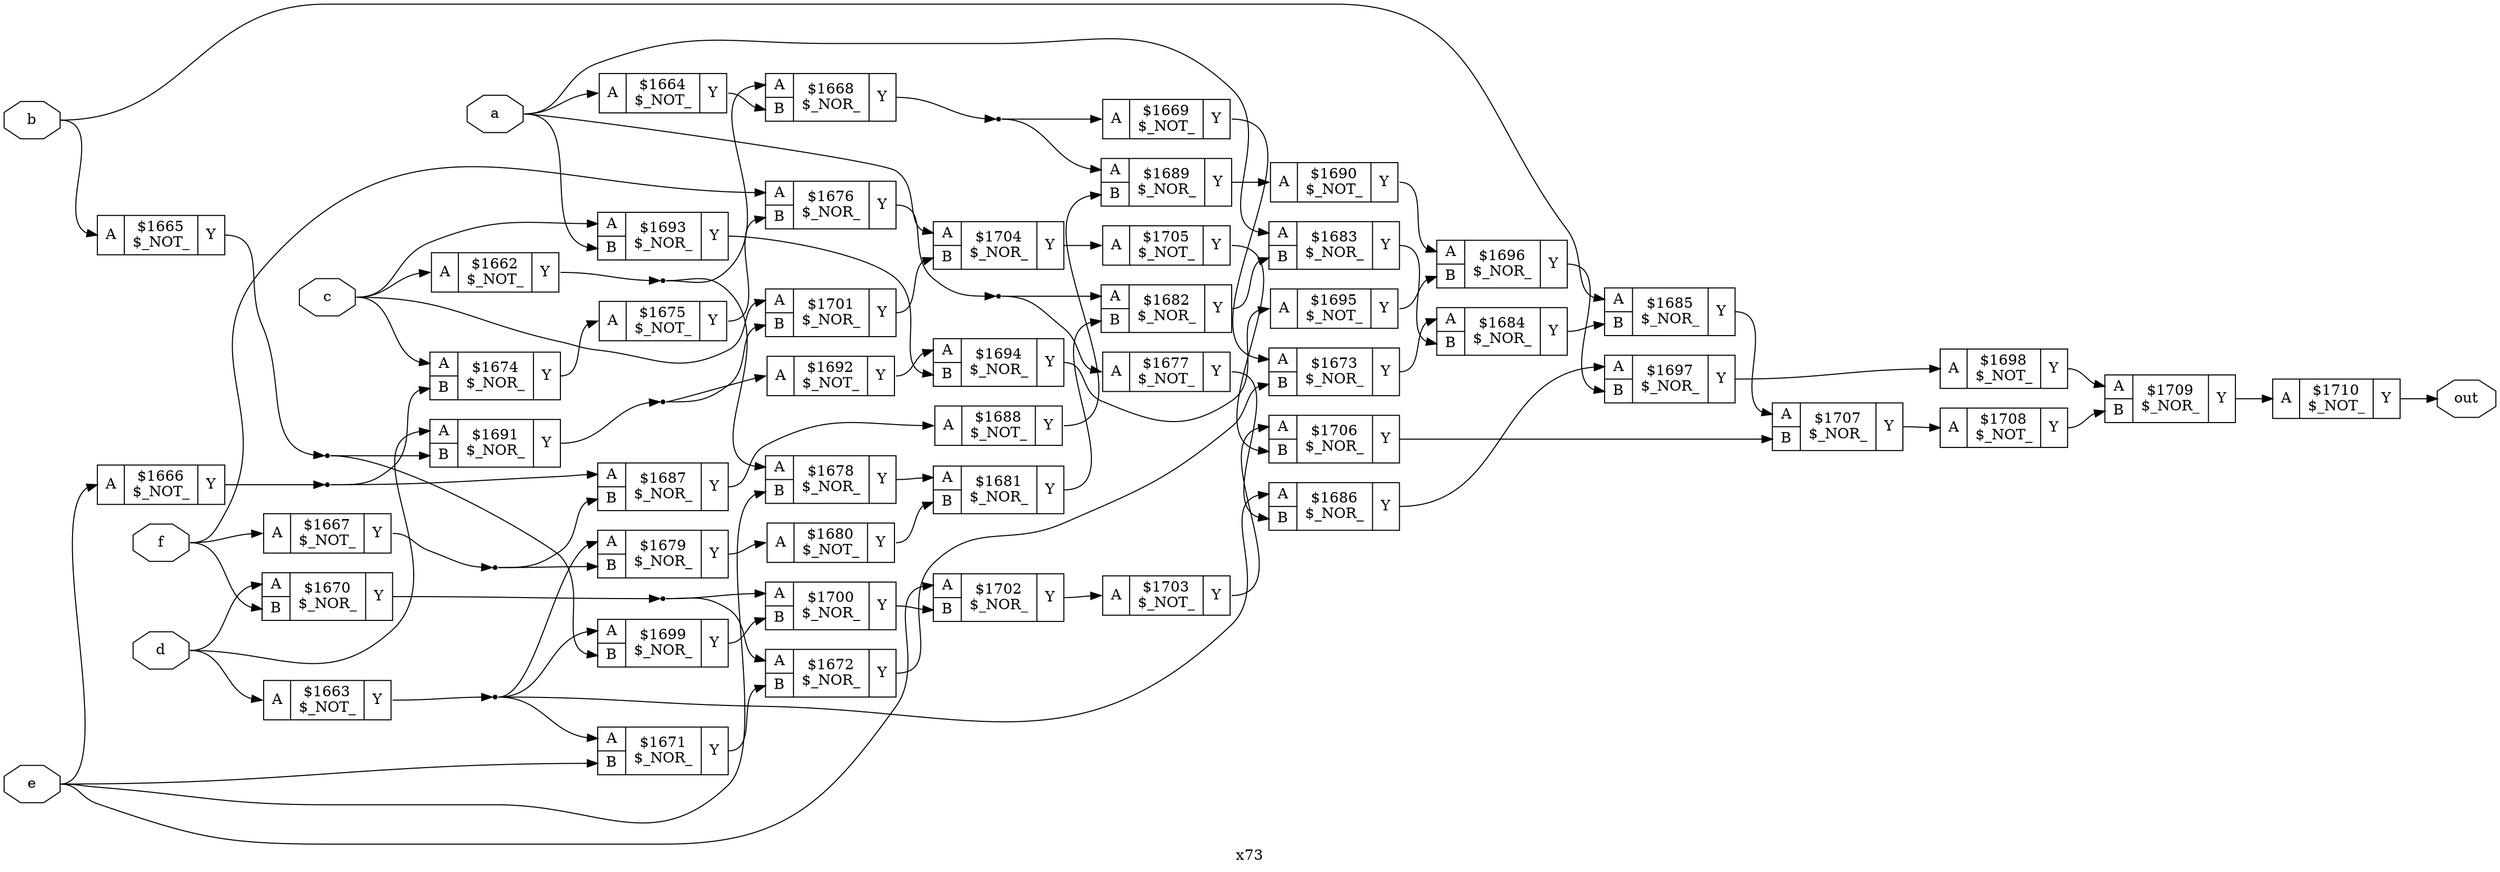 digraph "x73" {
label="x73";
rankdir="LR";
remincross=true;
n49 [ shape=octagon, label="a", color="black", fontcolor="black" ];
n50 [ shape=octagon, label="b", color="black", fontcolor="black" ];
n51 [ shape=octagon, label="c", color="black", fontcolor="black" ];
n52 [ shape=octagon, label="d", color="black", fontcolor="black" ];
n53 [ shape=octagon, label="e", color="black", fontcolor="black" ];
n54 [ shape=octagon, label="f", color="black", fontcolor="black" ];
n55 [ shape=octagon, label="out", color="black", fontcolor="black" ];
c58 [ shape=record, label="{{<p56> A}|$1662\n$_NOT_|{<p57> Y}}" ];
c59 [ shape=record, label="{{<p56> A}|$1663\n$_NOT_|{<p57> Y}}" ];
c60 [ shape=record, label="{{<p56> A}|$1664\n$_NOT_|{<p57> Y}}" ];
c61 [ shape=record, label="{{<p56> A}|$1665\n$_NOT_|{<p57> Y}}" ];
c62 [ shape=record, label="{{<p56> A}|$1666\n$_NOT_|{<p57> Y}}" ];
c63 [ shape=record, label="{{<p56> A}|$1667\n$_NOT_|{<p57> Y}}" ];
c65 [ shape=record, label="{{<p56> A|<p64> B}|$1668\n$_NOR_|{<p57> Y}}" ];
c66 [ shape=record, label="{{<p56> A}|$1669\n$_NOT_|{<p57> Y}}" ];
c67 [ shape=record, label="{{<p56> A|<p64> B}|$1670\n$_NOR_|{<p57> Y}}" ];
c68 [ shape=record, label="{{<p56> A|<p64> B}|$1671\n$_NOR_|{<p57> Y}}" ];
c69 [ shape=record, label="{{<p56> A|<p64> B}|$1672\n$_NOR_|{<p57> Y}}" ];
c70 [ shape=record, label="{{<p56> A|<p64> B}|$1673\n$_NOR_|{<p57> Y}}" ];
c71 [ shape=record, label="{{<p56> A|<p64> B}|$1674\n$_NOR_|{<p57> Y}}" ];
c72 [ shape=record, label="{{<p56> A}|$1675\n$_NOT_|{<p57> Y}}" ];
c73 [ shape=record, label="{{<p56> A|<p64> B}|$1676\n$_NOR_|{<p57> Y}}" ];
c74 [ shape=record, label="{{<p56> A}|$1677\n$_NOT_|{<p57> Y}}" ];
c75 [ shape=record, label="{{<p56> A|<p64> B}|$1678\n$_NOR_|{<p57> Y}}" ];
c76 [ shape=record, label="{{<p56> A|<p64> B}|$1679\n$_NOR_|{<p57> Y}}" ];
c77 [ shape=record, label="{{<p56> A}|$1680\n$_NOT_|{<p57> Y}}" ];
c78 [ shape=record, label="{{<p56> A|<p64> B}|$1681\n$_NOR_|{<p57> Y}}" ];
c79 [ shape=record, label="{{<p56> A|<p64> B}|$1682\n$_NOR_|{<p57> Y}}" ];
c80 [ shape=record, label="{{<p56> A|<p64> B}|$1683\n$_NOR_|{<p57> Y}}" ];
c81 [ shape=record, label="{{<p56> A|<p64> B}|$1684\n$_NOR_|{<p57> Y}}" ];
c82 [ shape=record, label="{{<p56> A|<p64> B}|$1685\n$_NOR_|{<p57> Y}}" ];
c83 [ shape=record, label="{{<p56> A|<p64> B}|$1686\n$_NOR_|{<p57> Y}}" ];
c84 [ shape=record, label="{{<p56> A|<p64> B}|$1687\n$_NOR_|{<p57> Y}}" ];
c85 [ shape=record, label="{{<p56> A}|$1688\n$_NOT_|{<p57> Y}}" ];
c86 [ shape=record, label="{{<p56> A|<p64> B}|$1689\n$_NOR_|{<p57> Y}}" ];
c87 [ shape=record, label="{{<p56> A}|$1690\n$_NOT_|{<p57> Y}}" ];
c88 [ shape=record, label="{{<p56> A|<p64> B}|$1691\n$_NOR_|{<p57> Y}}" ];
c89 [ shape=record, label="{{<p56> A}|$1692\n$_NOT_|{<p57> Y}}" ];
c90 [ shape=record, label="{{<p56> A|<p64> B}|$1693\n$_NOR_|{<p57> Y}}" ];
c91 [ shape=record, label="{{<p56> A|<p64> B}|$1694\n$_NOR_|{<p57> Y}}" ];
c92 [ shape=record, label="{{<p56> A}|$1695\n$_NOT_|{<p57> Y}}" ];
c93 [ shape=record, label="{{<p56> A|<p64> B}|$1696\n$_NOR_|{<p57> Y}}" ];
c94 [ shape=record, label="{{<p56> A|<p64> B}|$1697\n$_NOR_|{<p57> Y}}" ];
c95 [ shape=record, label="{{<p56> A}|$1698\n$_NOT_|{<p57> Y}}" ];
c96 [ shape=record, label="{{<p56> A|<p64> B}|$1699\n$_NOR_|{<p57> Y}}" ];
c97 [ shape=record, label="{{<p56> A|<p64> B}|$1700\n$_NOR_|{<p57> Y}}" ];
c98 [ shape=record, label="{{<p56> A|<p64> B}|$1701\n$_NOR_|{<p57> Y}}" ];
c99 [ shape=record, label="{{<p56> A|<p64> B}|$1702\n$_NOR_|{<p57> Y}}" ];
c100 [ shape=record, label="{{<p56> A}|$1703\n$_NOT_|{<p57> Y}}" ];
c101 [ shape=record, label="{{<p56> A|<p64> B}|$1704\n$_NOR_|{<p57> Y}}" ];
c102 [ shape=record, label="{{<p56> A}|$1705\n$_NOT_|{<p57> Y}}" ];
c103 [ shape=record, label="{{<p56> A|<p64> B}|$1706\n$_NOR_|{<p57> Y}}" ];
c104 [ shape=record, label="{{<p56> A|<p64> B}|$1707\n$_NOR_|{<p57> Y}}" ];
c105 [ shape=record, label="{{<p56> A}|$1708\n$_NOT_|{<p57> Y}}" ];
c106 [ shape=record, label="{{<p56> A|<p64> B}|$1709\n$_NOR_|{<p57> Y}}" ];
c107 [ shape=record, label="{{<p56> A}|$1710\n$_NOT_|{<p57> Y}}" ];
c60:p57:e -> c65:p64:w [color="black", label=""];
c70:p57:e -> c81:p56:w [color="black", label=""];
c71:p57:e -> c72:p56:w [color="black", label=""];
c72:p57:e -> c73:p64:w [color="black", label=""];
n13 [ shape=point ];
c73:p57:e -> n13:w [color="black", label=""];
n13:e -> c74:p56:w [color="black", label=""];
n13:e -> c79:p56:w [color="black", label=""];
c74:p57:e -> c83:p64:w [color="black", label=""];
c75:p57:e -> c78:p56:w [color="black", label=""];
c76:p57:e -> c77:p56:w [color="black", label=""];
c77:p57:e -> c78:p64:w [color="black", label=""];
c78:p57:e -> c79:p64:w [color="black", label=""];
c79:p57:e -> c80:p64:w [color="black", label=""];
n2 [ shape=point ];
c61:p57:e -> n2:w [color="black", label=""];
n2:e -> c88:p64:w [color="black", label=""];
n2:e -> c96:p64:w [color="black", label=""];
c80:p57:e -> c81:p64:w [color="black", label=""];
c81:p57:e -> c82:p64:w [color="black", label=""];
c82:p57:e -> c104:p56:w [color="black", label=""];
c83:p57:e -> c94:p56:w [color="black", label=""];
c84:p57:e -> c85:p56:w [color="black", label=""];
c85:p57:e -> c86:p64:w [color="black", label=""];
c86:p57:e -> c87:p56:w [color="black", label=""];
c87:p57:e -> c93:p56:w [color="black", label=""];
n28 [ shape=point ];
c88:p57:e -> n28:w [color="black", label=""];
n28:e -> c89:p56:w [color="black", label=""];
n28:e -> c98:p64:w [color="black", label=""];
c89:p57:e -> c91:p56:w [color="black", label=""];
n3 [ shape=point ];
c62:p57:e -> n3:w [color="black", label=""];
n3:e -> c71:p64:w [color="black", label=""];
n3:e -> c84:p56:w [color="black", label=""];
c90:p57:e -> c91:p64:w [color="black", label=""];
c91:p57:e -> c92:p56:w [color="black", label=""];
c92:p57:e -> c93:p64:w [color="black", label=""];
c93:p57:e -> c94:p64:w [color="black", label=""];
c94:p57:e -> c95:p56:w [color="black", label=""];
c95:p57:e -> c106:p56:w [color="black", label=""];
c96:p57:e -> c97:p64:w [color="black", label=""];
c97:p57:e -> c99:p64:w [color="black", label=""];
c98:p57:e -> c101:p64:w [color="black", label=""];
c99:p57:e -> c100:p56:w [color="black", label=""];
n4 [ shape=point ];
c63:p57:e -> n4:w [color="black", label=""];
n4:e -> c76:p64:w [color="black", label=""];
n4:e -> c84:p64:w [color="black", label=""];
c100:p57:e -> c103:p56:w [color="black", label=""];
c101:p57:e -> c102:p56:w [color="black", label=""];
c102:p57:e -> c103:p64:w [color="black", label=""];
c103:p57:e -> c104:p64:w [color="black", label=""];
c104:p57:e -> c105:p56:w [color="black", label=""];
c105:p57:e -> c106:p64:w [color="black", label=""];
c106:p57:e -> c107:p56:w [color="black", label=""];
n47 [ shape=point ];
c58:p57:e -> n47:w [color="black", label=""];
n47:e -> c65:p56:w [color="black", label=""];
n47:e -> c75:p56:w [color="black", label=""];
n48 [ shape=point ];
c59:p57:e -> n48:w [color="black", label=""];
n48:e -> c68:p56:w [color="black", label=""];
n48:e -> c76:p56:w [color="black", label=""];
n48:e -> c83:p56:w [color="black", label=""];
n48:e -> c96:p56:w [color="black", label=""];
n49:e -> c101:p56:w [color="black", label=""];
n49:e -> c60:p56:w [color="black", label=""];
n49:e -> c80:p56:w [color="black", label=""];
n49:e -> c90:p64:w [color="black", label=""];
n5 [ shape=point ];
c65:p57:e -> n5:w [color="black", label=""];
n5:e -> c66:p56:w [color="black", label=""];
n5:e -> c86:p56:w [color="black", label=""];
n50:e -> c61:p56:w [color="black", label=""];
n50:e -> c82:p56:w [color="black", label=""];
n51:e -> c58:p56:w [color="black", label=""];
n51:e -> c71:p56:w [color="black", label=""];
n51:e -> c90:p56:w [color="black", label=""];
n51:e -> c98:p56:w [color="black", label=""];
n52:e -> c59:p56:w [color="black", label=""];
n52:e -> c67:p56:w [color="black", label=""];
n52:e -> c88:p56:w [color="black", label=""];
n53:e -> c62:p56:w [color="black", label=""];
n53:e -> c68:p64:w [color="black", label=""];
n53:e -> c75:p64:w [color="black", label=""];
n53:e -> c99:p56:w [color="black", label=""];
n54:e -> c63:p56:w [color="black", label=""];
n54:e -> c67:p64:w [color="black", label=""];
n54:e -> c73:p56:w [color="black", label=""];
c107:p57:e -> n55:w [color="black", label=""];
c66:p57:e -> c70:p56:w [color="black", label=""];
n7 [ shape=point ];
c67:p57:e -> n7:w [color="black", label=""];
n7:e -> c69:p56:w [color="black", label=""];
n7:e -> c97:p56:w [color="black", label=""];
c68:p57:e -> c69:p64:w [color="black", label=""];
c69:p57:e -> c70:p64:w [color="black", label=""];
}
